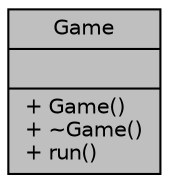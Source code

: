 digraph "Game"
{
  edge [fontname="Helvetica",fontsize="10",labelfontname="Helvetica",labelfontsize="10"];
  node [fontname="Helvetica",fontsize="10",shape=record];
  Node1 [label="{Game\n||+ Game()\l+ ~Game()\l+ run()\l}",height=0.2,width=0.4,color="black", fillcolor="grey75", style="filled", fontcolor="black"];
}
